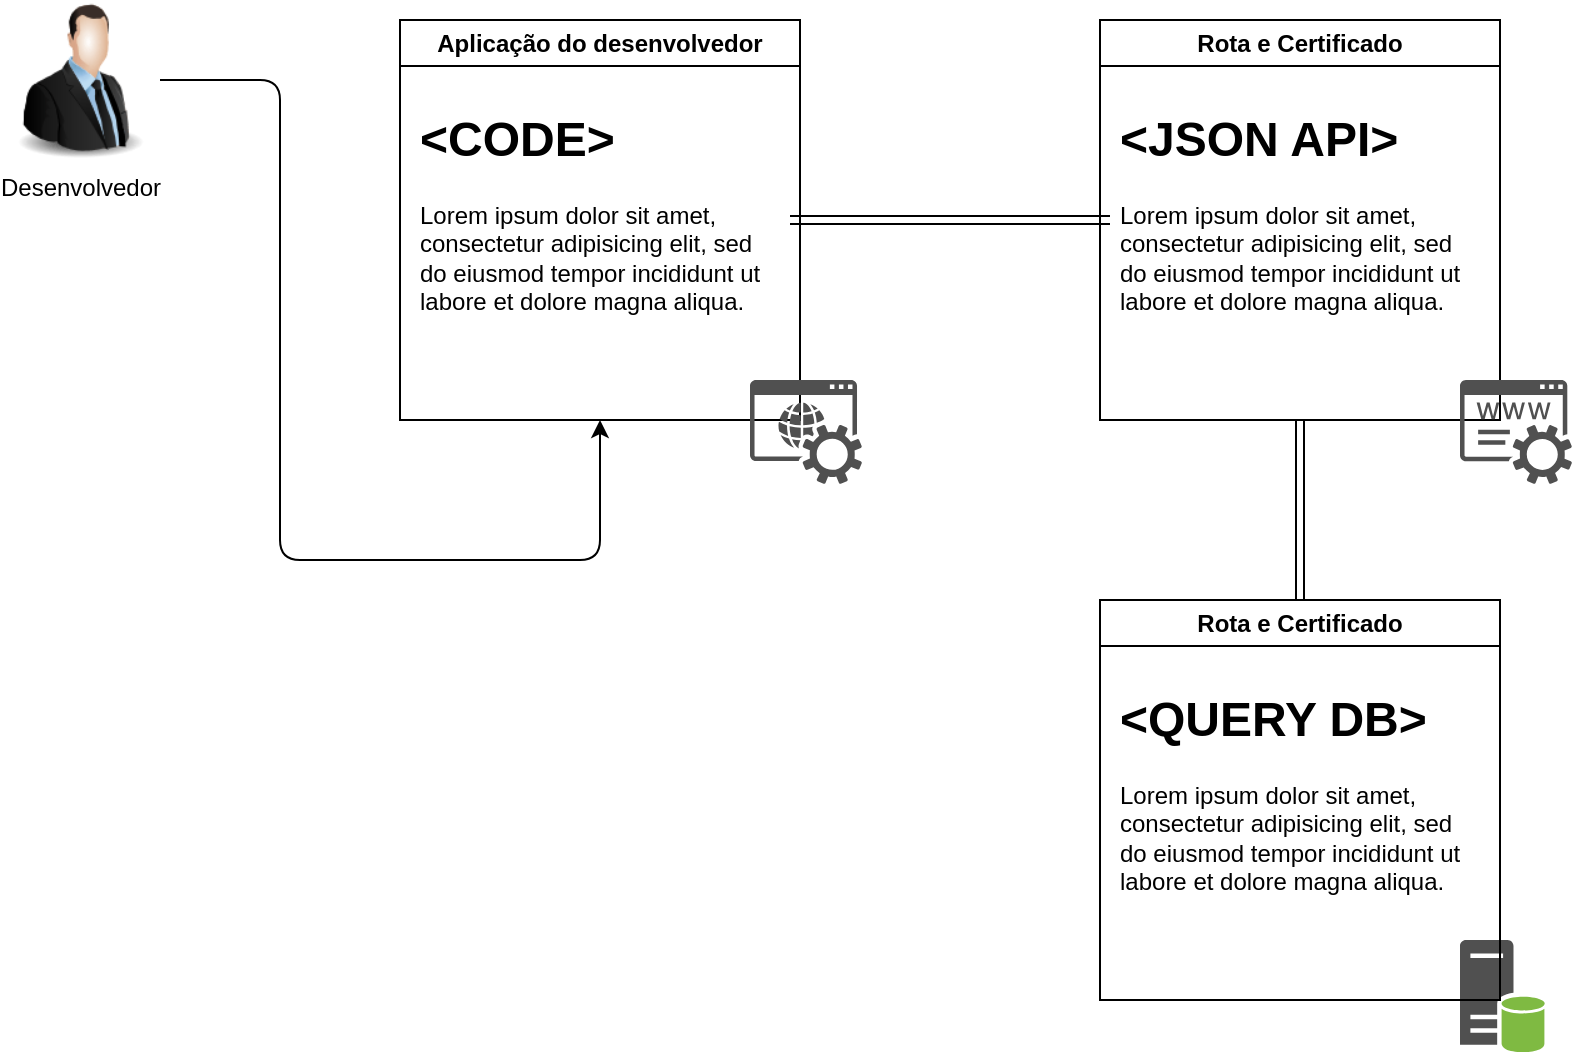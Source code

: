 <mxfile>
    <diagram id="ZJXFxkx9vZS4wmygSB2Z" name="Página-1">
        <mxGraphModel dx="1713" dy="1376" grid="1" gridSize="10" guides="1" tooltips="1" connect="1" arrows="1" fold="1" page="1" pageScale="1" pageWidth="1169" pageHeight="827" math="0" shadow="0">
            <root>
                <mxCell id="0"/>
                <mxCell id="1" parent="0"/>
                <mxCell id="16" style="edgeStyle=orthogonalEdgeStyle;html=1;entryX=0.5;entryY=1;entryDx=0;entryDy=0;" edge="1" parent="1" source="2" target="7">
                    <mxGeometry relative="1" as="geometry">
                        <Array as="points">
                            <mxPoint x="190" y="90"/>
                            <mxPoint x="190" y="330"/>
                            <mxPoint x="350" y="330"/>
                        </Array>
                    </mxGeometry>
                </mxCell>
                <mxCell id="2" value="Desenvolvedor" style="image;html=1;image=img/lib/clip_art/people/Suit_Man_128x128.png" parent="1" vertex="1">
                    <mxGeometry x="50" y="50" width="80" height="80" as="geometry"/>
                </mxCell>
                <mxCell id="19" style="edgeStyle=orthogonalEdgeStyle;shape=link;html=1;entryX=0.5;entryY=0;entryDx=0;entryDy=0;" edge="1" parent="1" source="4" target="14">
                    <mxGeometry relative="1" as="geometry"/>
                </mxCell>
                <mxCell id="4" value="Rota e Certificado" style="swimlane;whiteSpace=wrap;html=1;" parent="1" vertex="1">
                    <mxGeometry x="600" y="60" width="200" height="200" as="geometry"/>
                </mxCell>
                <mxCell id="5" value="&lt;h1&gt;&amp;lt;JSON API&amp;gt;&lt;/h1&gt;&lt;p&gt;Lorem ipsum dolor sit amet, consectetur adipisicing elit, sed do eiusmod tempor incididunt ut labore et dolore magna aliqua.&lt;/p&gt;" style="text;html=1;strokeColor=none;fillColor=none;spacing=5;spacingTop=-20;whiteSpace=wrap;overflow=hidden;rounded=0;" parent="4" vertex="1">
                    <mxGeometry x="5" y="40" width="190" height="120" as="geometry"/>
                </mxCell>
                <mxCell id="7" value="Aplicação do desenvolvedor" style="swimlane;whiteSpace=wrap;html=1;" parent="1" vertex="1">
                    <mxGeometry x="250" y="60" width="200" height="200" as="geometry"/>
                </mxCell>
                <mxCell id="10" value="&lt;h1&gt;&amp;lt;CODE&amp;gt;&lt;/h1&gt;&lt;p&gt;Lorem ipsum dolor sit amet, consectetur adipisicing elit, sed do eiusmod tempor incididunt ut labore et dolore magna aliqua.&lt;/p&gt;" style="text;html=1;strokeColor=none;fillColor=none;spacing=5;spacingTop=-20;whiteSpace=wrap;overflow=hidden;rounded=0;" parent="7" vertex="1">
                    <mxGeometry x="5" y="40" width="190" height="120" as="geometry"/>
                </mxCell>
                <mxCell id="11" value="" style="sketch=0;pointerEvents=1;shadow=0;dashed=0;html=1;strokeColor=none;fillColor=#505050;labelPosition=center;verticalLabelPosition=bottom;verticalAlign=top;outlineConnect=0;align=center;shape=mxgraph.office.services.online_hosted_services;" parent="1" vertex="1">
                    <mxGeometry x="425" y="240" width="56" height="52" as="geometry"/>
                </mxCell>
                <mxCell id="12" value="" style="sketch=0;pointerEvents=1;shadow=0;dashed=0;html=1;strokeColor=none;fillColor=#505050;labelPosition=center;verticalLabelPosition=bottom;verticalAlign=top;outlineConnect=0;align=center;shape=mxgraph.office.services.registrar_service;" parent="1" vertex="1">
                    <mxGeometry x="780" y="240" width="56" height="52" as="geometry"/>
                </mxCell>
                <mxCell id="13" value="" style="sketch=0;pointerEvents=1;shadow=0;dashed=0;html=1;strokeColor=none;fillColor=#505050;labelPosition=center;verticalLabelPosition=bottom;verticalAlign=top;outlineConnect=0;align=center;shape=mxgraph.office.servers.database_server_green;" parent="1" vertex="1">
                    <mxGeometry x="780" y="520" width="43" height="56" as="geometry"/>
                </mxCell>
                <mxCell id="14" value="Rota e Certificado" style="swimlane;whiteSpace=wrap;html=1;" parent="1" vertex="1">
                    <mxGeometry x="600" y="350" width="200" height="200" as="geometry"/>
                </mxCell>
                <mxCell id="15" value="&lt;h1&gt;&amp;lt;QUERY DB&amp;gt;&lt;/h1&gt;&lt;p&gt;Lorem ipsum dolor sit amet, consectetur adipisicing elit, sed do eiusmod tempor incididunt ut labore et dolore magna aliqua.&lt;/p&gt;" style="text;html=1;strokeColor=none;fillColor=none;spacing=5;spacingTop=-20;whiteSpace=wrap;overflow=hidden;rounded=0;" parent="14" vertex="1">
                    <mxGeometry x="5" y="40" width="190" height="120" as="geometry"/>
                </mxCell>
                <mxCell id="17" style="edgeStyle=orthogonalEdgeStyle;html=1;entryX=0;entryY=0.5;entryDx=0;entryDy=0;shape=link;" edge="1" parent="1" source="10" target="5">
                    <mxGeometry relative="1" as="geometry">
                        <mxPoint x="610" y="160" as="targetPoint"/>
                    </mxGeometry>
                </mxCell>
            </root>
        </mxGraphModel>
    </diagram>
</mxfile>